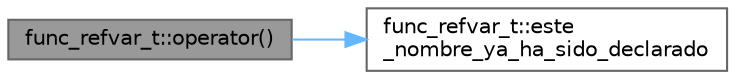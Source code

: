 digraph "func_refvar_t::operator()"
{
 // INTERACTIVE_SVG=YES
 // LATEX_PDF_SIZE
  bgcolor="transparent";
  edge [fontname=Helvetica,fontsize=10,labelfontname=Helvetica,labelfontsize=10];
  node [fontname=Helvetica,fontsize=10,shape=box,height=0.2,width=0.4];
  rankdir="LR";
  Node1 [label="func_refvar_t::operator()",height=0.2,width=0.4,color="gray40", fillcolor="grey60", style="filled", fontcolor="black",tooltip=" "];
  Node1 -> Node2 [color="steelblue1",style="solid"];
  Node2 [label="func_refvar_t::este\l_nombre_ya_ha_sido_declarado",height=0.2,width=0.4,color="grey40", fillcolor="white", style="filled",URL="$classfunc__refvar__t.html#aef030a35222c267cfa2f81ed9e5b12d7",tooltip=" "];
}
